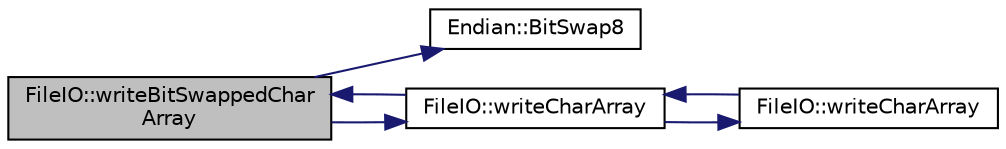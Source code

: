 digraph "FileIO::writeBitSwappedCharArray"
{
 // INTERACTIVE_SVG=YES
 // LATEX_PDF_SIZE
  edge [fontname="Helvetica",fontsize="10",labelfontname="Helvetica",labelfontsize="10"];
  node [fontname="Helvetica",fontsize="10",shape=record];
  rankdir="LR";
  Node1 [label="FileIO::writeBitSwappedChar\lArray",height=0.2,width=0.4,color="black", fillcolor="grey75", style="filled", fontcolor="black",tooltip=" "];
  Node1 -> Node2 [color="midnightblue",fontsize="10",style="solid",fontname="Helvetica"];
  Node2 [label="Endian::BitSwap8",height=0.2,width=0.4,color="black", fillcolor="white", style="filled",URL="$namespaceEndian.html#a36a7e410427efdc262d2d4c93fb80561",tooltip=" "];
  Node1 -> Node3 [color="midnightblue",fontsize="10",style="solid",fontname="Helvetica"];
  Node3 [label="FileIO::writeCharArray",height=0.2,width=0.4,color="black", fillcolor="white", style="filled",URL="$namespaceFileIO.html#a61af222fb205a9a50beab5b152ed208d",tooltip=" "];
  Node3 -> Node1 [color="midnightblue",fontsize="10",style="solid",fontname="Helvetica"];
  Node3 -> Node4 [color="midnightblue",fontsize="10",style="solid",fontname="Helvetica"];
  Node4 [label="FileIO::writeCharArray",height=0.2,width=0.4,color="black", fillcolor="white", style="filled",URL="$namespaceFileIO.html#a9c5eaf9d11d5a85c7802d0c1559bd6a1",tooltip=" "];
  Node4 -> Node3 [color="midnightblue",fontsize="10",style="solid",fontname="Helvetica"];
}
